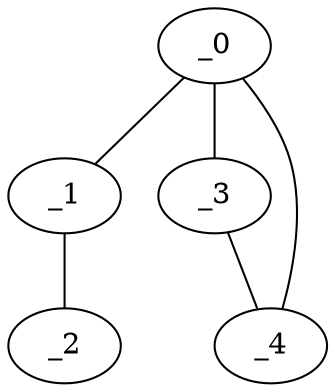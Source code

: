 graph MP1_0101 {
	_0	 [x="1.50584",
		y="1.70158"];
	_1	 [x="2.16147",
		y="2.92982"];
	_0 -- _1;
	_3	 [x="0.720103",
		y="0.828356"];
	_0 -- _3;
	_4	 [x="-0.0445211",
		y="3.21153"];
	_0 -- _4;
	_2	 [x="2.72375",
		y="0.375155"];
	_1 -- _2;
	_3 -- _4;
}
